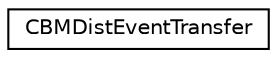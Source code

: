 digraph "Graphical Class Hierarchy"
{
 // LATEX_PDF_SIZE
  edge [fontname="Helvetica",fontsize="10",labelfontname="Helvetica",labelfontsize="10"];
  node [fontname="Helvetica",fontsize="10",shape=record];
  rankdir="LR";
  Node0 [label="CBMDistEventTransfer",height=0.2,width=0.4,color="black", fillcolor="white", style="filled",URL="$classmoja_1_1modules_1_1cbm_1_1CBMDistEventTransfer.html",tooltip=" "];
}
